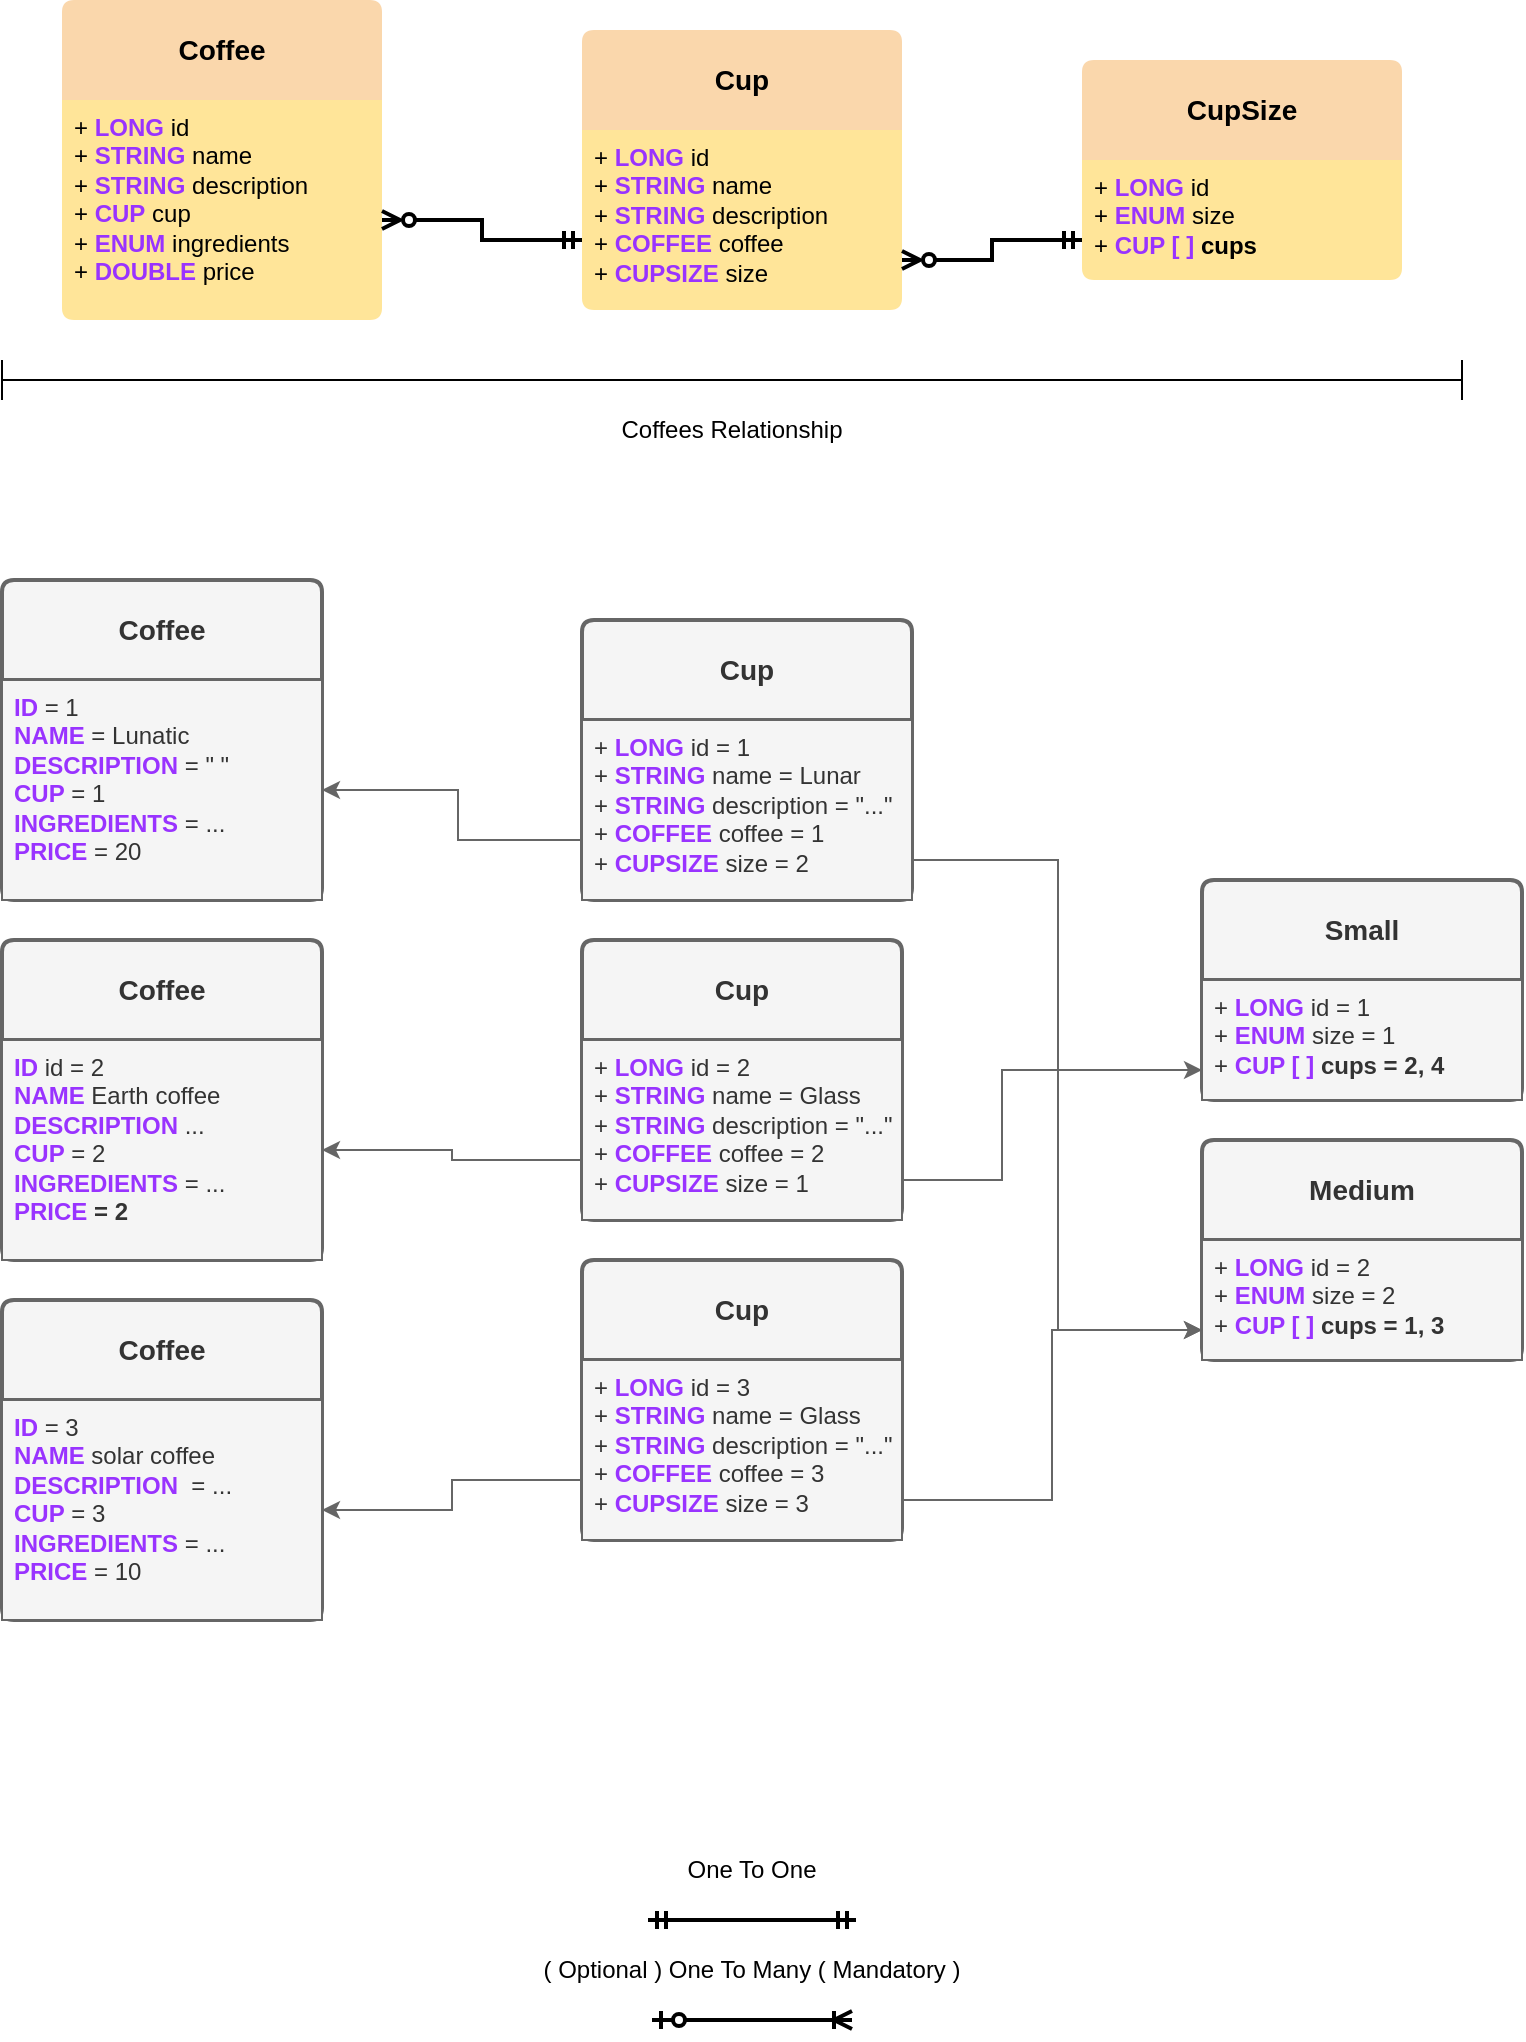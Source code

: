 <mxfile version="22.1.22" type="embed">
  <diagram id="R2lEEEUBdFMjLlhIrx00" name="Page-1">
    <mxGraphModel dx="1352" dy="758" grid="1" gridSize="10" guides="1" tooltips="1" connect="1" arrows="1" fold="1" page="1" pageScale="1" pageWidth="850" pageHeight="1100" background="none" math="0" shadow="0" extFonts="Permanent Marker^https://fonts.googleapis.com/css?family=Permanent+Marker">
      <root>
        <mxCell id="0" />
        <mxCell id="1" parent="0" />
        <mxCell id="c0POk-AYakL3CJ1UOKwH-1" value="&lt;b&gt;Coffee&lt;/b&gt;" style="swimlane;childLayout=stackLayout;horizontal=1;startSize=50;horizontalStack=0;rounded=1;fontSize=14;fontStyle=0;strokeWidth=2;resizeParent=0;resizeLast=1;shadow=0;dashed=0;align=center;arcSize=4;whiteSpace=wrap;html=1;fillColor=#fad7ac;strokeColor=none;gradientColor=none;swimlaneFillColor=#FFE599;" parent="1" vertex="1">
          <mxGeometry x="90" y="70" width="160" height="160" as="geometry" />
        </mxCell>
        <mxCell id="c0POk-AYakL3CJ1UOKwH-2" value="+ &lt;b&gt;&lt;font color=&quot;#9933ff&quot;&gt;LONG&lt;/font&gt;&lt;/b&gt; id&lt;div&gt;+ &lt;b&gt;&lt;font color=&quot;#9933ff&quot;&gt;STRING&lt;/font&gt;&lt;/b&gt; name&lt;/div&gt;&lt;div&gt;+ &lt;b&gt;&lt;font color=&quot;#9933ff&quot;&gt;STRING&lt;/font&gt;&lt;/b&gt; description&lt;br&gt;+ &lt;font color=&quot;#9933ff&quot;&gt;&lt;b&gt;CUP&lt;/b&gt;&lt;/font&gt; cup&lt;br&gt;+ &lt;b&gt;&lt;font color=&quot;#9933ff&quot;&gt;ENUM&lt;/font&gt;&lt;/b&gt; ingredients&lt;div&gt;+ &lt;b&gt;&lt;font color=&quot;#9933ff&quot;&gt;DOUBLE&lt;/font&gt;&lt;/b&gt; price&lt;/div&gt;&lt;/div&gt;" style="align=left;strokeColor=none;fillColor=none;spacingLeft=4;fontSize=12;verticalAlign=top;resizable=0;rotatable=0;part=1;html=1;" parent="c0POk-AYakL3CJ1UOKwH-1" vertex="1">
          <mxGeometry y="50" width="160" height="110" as="geometry" />
        </mxCell>
        <mxCell id="c0POk-AYakL3CJ1UOKwH-3" value="&lt;b&gt;Cup&lt;/b&gt;" style="swimlane;childLayout=stackLayout;horizontal=1;startSize=50;horizontalStack=0;rounded=1;fontSize=14;fontStyle=0;strokeWidth=2;resizeParent=0;resizeLast=1;shadow=0;dashed=0;align=center;arcSize=4;whiteSpace=wrap;html=1;fillColor=#fad7ac;strokeColor=none;gradientColor=none;swimlaneFillColor=#FFE599;" parent="1" vertex="1">
          <mxGeometry x="350" y="85" width="160" height="140" as="geometry" />
        </mxCell>
        <mxCell id="c0POk-AYakL3CJ1UOKwH-4" value="+ &lt;b&gt;&lt;font color=&quot;#9933ff&quot;&gt;LONG&lt;/font&gt;&lt;/b&gt; id&lt;div&gt;+ &lt;b&gt;&lt;font color=&quot;#9933ff&quot;&gt;STRING&lt;/font&gt;&lt;/b&gt; name&lt;/div&gt;&lt;div&gt;+ &lt;b&gt;&lt;font color=&quot;#9933ff&quot;&gt;STRING&lt;/font&gt;&lt;/b&gt; description&lt;br&gt;+ &lt;font color=&quot;#9933ff&quot;&gt;&lt;b&gt;COFFEE&lt;/b&gt;&lt;/font&gt;&amp;nbsp;coffee&lt;br&gt;+ &lt;font color=&quot;#9933ff&quot;&gt;&lt;b&gt;CUPSIZE&lt;/b&gt;&lt;/font&gt;&amp;nbsp;size&lt;/div&gt;" style="align=left;strokeColor=none;fillColor=none;spacingLeft=4;fontSize=12;verticalAlign=top;resizable=0;rotatable=0;part=1;html=1;" parent="c0POk-AYakL3CJ1UOKwH-3" vertex="1">
          <mxGeometry y="50" width="160" height="90" as="geometry" />
        </mxCell>
        <mxCell id="9" value="" style="edgeStyle=orthogonalEdgeStyle;rounded=0;orthogonalLoop=1;jettySize=auto;html=1;strokeWidth=2;endArrow=ERzeroToMany;endFill=0;startArrow=ERmandOne;startFill=0;" edge="1" parent="1" source="c0POk-AYakL3CJ1UOKwH-5" target="c0POk-AYakL3CJ1UOKwH-4">
          <mxGeometry relative="1" as="geometry">
            <Array as="points">
              <mxPoint x="555" y="190" />
              <mxPoint x="555" y="200" />
            </Array>
          </mxGeometry>
        </mxCell>
        <mxCell id="c0POk-AYakL3CJ1UOKwH-5" value="&lt;b&gt;CupSize&lt;/b&gt;" style="swimlane;childLayout=stackLayout;horizontal=1;startSize=50;horizontalStack=0;rounded=1;fontSize=14;fontStyle=0;strokeWidth=2;resizeParent=0;resizeLast=1;shadow=0;dashed=0;align=center;arcSize=4;whiteSpace=wrap;html=1;fillColor=#fad7ac;strokeColor=none;gradientColor=none;swimlaneFillColor=#FFE599;" parent="1" vertex="1">
          <mxGeometry x="600" y="100" width="160" height="110" as="geometry" />
        </mxCell>
        <mxCell id="c0POk-AYakL3CJ1UOKwH-6" value="+ &lt;b&gt;&lt;font color=&quot;#9933ff&quot;&gt;LONG&lt;/font&gt;&lt;/b&gt; id&lt;div&gt;+ &lt;b&gt;&lt;font color=&quot;#9933ff&quot;&gt;ENUM&lt;/font&gt;&lt;/b&gt;&amp;nbsp;size&lt;/div&gt;&lt;div&gt;+ &lt;b&gt;&lt;font color=&quot;#9933ff&quot;&gt;CUP [ ]&lt;/font&gt; cups&lt;/b&gt;&lt;/div&gt;" style="align=left;strokeColor=none;fillColor=none;spacingLeft=4;fontSize=12;verticalAlign=top;resizable=0;rotatable=0;part=1;html=1;" parent="c0POk-AYakL3CJ1UOKwH-5" vertex="1">
          <mxGeometry y="50" width="160" height="60" as="geometry" />
        </mxCell>
        <mxCell id="c0POk-AYakL3CJ1UOKwH-14" value="" style="edgeStyle=entityRelationEdgeStyle;fontSize=12;html=1;endArrow=ERoneToMany;startArrow=ERzeroToOne;rounded=0;strokeWidth=2;" parent="1" edge="1">
          <mxGeometry width="100" height="100" relative="1" as="geometry">
            <mxPoint x="385" y="1080" as="sourcePoint" />
            <mxPoint x="485" y="1080" as="targetPoint" />
            <Array as="points">
              <mxPoint x="395" y="1150" />
              <mxPoint x="465" y="1160" />
            </Array>
          </mxGeometry>
        </mxCell>
        <mxCell id="c0POk-AYakL3CJ1UOKwH-15" value="( Optional ) One To Many ( Mandatory )" style="text;html=1;align=center;verticalAlign=middle;whiteSpace=wrap;rounded=0;" parent="1" vertex="1">
          <mxGeometry x="320" y="1040" width="230" height="30" as="geometry" />
        </mxCell>
        <mxCell id="c0POk-AYakL3CJ1UOKwH-17" value="" style="edgeStyle=entityRelationEdgeStyle;fontSize=12;html=1;endArrow=ERmandOne;startArrow=ERmandOne;rounded=0;strokeWidth=2;entryX=0.025;entryY=0.133;entryDx=0;entryDy=0;entryPerimeter=0;" parent="1" edge="1">
          <mxGeometry width="100" height="100" relative="1" as="geometry">
            <mxPoint x="383" y="1030" as="sourcePoint" />
            <mxPoint x="487" y="1030" as="targetPoint" />
            <Array as="points">
              <mxPoint x="413" y="782.5" />
            </Array>
          </mxGeometry>
        </mxCell>
        <mxCell id="c0POk-AYakL3CJ1UOKwH-18" value="One To One" style="text;html=1;align=center;verticalAlign=middle;whiteSpace=wrap;rounded=0;" parent="1" vertex="1">
          <mxGeometry x="395" y="990" width="80" height="30" as="geometry" />
        </mxCell>
        <mxCell id="c0POk-AYakL3CJ1UOKwH-21" value="" style="shape=crossbar;whiteSpace=wrap;html=1;rounded=1;" parent="1" vertex="1">
          <mxGeometry x="60" y="250" width="730" height="20" as="geometry" />
        </mxCell>
        <mxCell id="c0POk-AYakL3CJ1UOKwH-22" value="Coffees Relationship" style="text;html=1;align=center;verticalAlign=middle;whiteSpace=wrap;rounded=0;" parent="1" vertex="1">
          <mxGeometry x="335" y="270" width="180" height="30" as="geometry" />
        </mxCell>
        <mxCell id="2" value="&lt;b&gt;Medium&lt;/b&gt;" style="swimlane;childLayout=stackLayout;horizontal=1;startSize=50;horizontalStack=0;rounded=1;fontSize=14;fontStyle=0;strokeWidth=2;resizeParent=0;resizeLast=1;shadow=0;dashed=0;align=center;arcSize=4;whiteSpace=wrap;html=1;fillColor=#f5f5f5;strokeColor=#666666;swimlaneFillColor=#FFE599;fontColor=#333333;" vertex="1" parent="1">
          <mxGeometry x="660" y="640" width="160" height="110" as="geometry" />
        </mxCell>
        <mxCell id="3" value="+ &lt;b&gt;&lt;font color=&quot;#9933ff&quot;&gt;LONG&lt;/font&gt;&lt;/b&gt;&amp;nbsp;id = 2&lt;div&gt;+ &lt;b&gt;&lt;font color=&quot;#9933ff&quot;&gt;ENUM&lt;/font&gt;&lt;/b&gt;&amp;nbsp;size = 2&lt;/div&gt;&lt;div&gt;+ &lt;b&gt;&lt;font color=&quot;#9933ff&quot;&gt;CUP [ ]&lt;/font&gt; cups = 1, 3&lt;/b&gt;&lt;/div&gt;" style="align=left;strokeColor=#666666;fillColor=#f5f5f5;spacingLeft=4;fontSize=12;verticalAlign=top;resizable=0;rotatable=0;part=1;html=1;fontColor=#333333;" vertex="1" parent="2">
          <mxGeometry y="50" width="160" height="60" as="geometry" />
        </mxCell>
        <mxCell id="10" value="" style="edgeStyle=orthogonalEdgeStyle;rounded=0;orthogonalLoop=1;jettySize=auto;html=1;strokeWidth=2;startArrow=ERmandOne;startFill=0;endArrow=ERzeroToMany;endFill=0;" edge="1" parent="1" source="c0POk-AYakL3CJ1UOKwH-4" target="c0POk-AYakL3CJ1UOKwH-2">
          <mxGeometry relative="1" as="geometry">
            <Array as="points">
              <mxPoint x="300" y="190" />
              <mxPoint x="300" y="180" />
            </Array>
          </mxGeometry>
        </mxCell>
        <mxCell id="30" style="edgeStyle=orthogonalEdgeStyle;rounded=0;orthogonalLoop=1;jettySize=auto;html=1;entryX=0;entryY=0.75;entryDx=0;entryDy=0;fillColor=#f5f5f5;strokeColor=#666666;" edge="1" parent="1" source="11" target="3">
          <mxGeometry relative="1" as="geometry">
            <Array as="points">
              <mxPoint x="588" y="500" />
              <mxPoint x="588" y="735" />
            </Array>
          </mxGeometry>
        </mxCell>
        <mxCell id="33" style="edgeStyle=orthogonalEdgeStyle;rounded=0;orthogonalLoop=1;jettySize=auto;html=1;fillColor=#f5f5f5;strokeColor=#666666;" edge="1" parent="1" source="11" target="20">
          <mxGeometry relative="1" as="geometry">
            <Array as="points">
              <mxPoint x="288" y="490" />
              <mxPoint x="288" y="465" />
            </Array>
          </mxGeometry>
        </mxCell>
        <mxCell id="11" value="&lt;b&gt;Cup&lt;/b&gt;" style="swimlane;childLayout=stackLayout;horizontal=1;startSize=50;horizontalStack=0;rounded=1;fontSize=14;fontStyle=0;strokeWidth=2;resizeParent=0;resizeLast=1;shadow=0;dashed=0;align=center;arcSize=4;whiteSpace=wrap;html=1;fillColor=#f5f5f5;strokeColor=#666666;swimlaneFillColor=#FFE599;fontColor=#333333;" vertex="1" parent="1">
          <mxGeometry x="350" y="380" width="165" height="140" as="geometry" />
        </mxCell>
        <mxCell id="12" value="+ &lt;b&gt;&lt;font color=&quot;#9933ff&quot;&gt;LONG&lt;/font&gt;&lt;/b&gt; id = 1&lt;div&gt;+ &lt;b&gt;&lt;font color=&quot;#9933ff&quot;&gt;STRING&lt;/font&gt;&lt;/b&gt; name = Lunar&lt;/div&gt;&lt;div&gt;+ &lt;b&gt;&lt;font color=&quot;#9933ff&quot;&gt;STRING&lt;/font&gt;&lt;/b&gt; description = &quot;...&quot;&lt;br&gt;+ &lt;font color=&quot;#9933ff&quot;&gt;&lt;b&gt;COFFEE&lt;/b&gt;&lt;/font&gt;&amp;nbsp;coffee = 1&lt;br&gt;+ &lt;font color=&quot;#9933ff&quot;&gt;&lt;b&gt;CUPSIZE&lt;/b&gt;&lt;/font&gt;&amp;nbsp;size = 2&lt;/div&gt;" style="align=left;strokeColor=#666666;fillColor=#f5f5f5;spacingLeft=4;fontSize=12;verticalAlign=top;resizable=0;rotatable=0;part=1;html=1;fontColor=#333333;" vertex="1" parent="11">
          <mxGeometry y="50" width="165" height="90" as="geometry" />
        </mxCell>
        <mxCell id="32" style="edgeStyle=orthogonalEdgeStyle;rounded=0;orthogonalLoop=1;jettySize=auto;html=1;entryX=0;entryY=0.75;entryDx=0;entryDy=0;fillColor=#f5f5f5;strokeColor=#666666;" edge="1" parent="1" source="13" target="16">
          <mxGeometry relative="1" as="geometry">
            <Array as="points">
              <mxPoint x="560" y="660" />
              <mxPoint x="560" y="605" />
            </Array>
          </mxGeometry>
        </mxCell>
        <mxCell id="13" value="&lt;b&gt;Cup&lt;/b&gt;" style="swimlane;childLayout=stackLayout;horizontal=1;startSize=50;horizontalStack=0;rounded=1;fontSize=14;fontStyle=0;strokeWidth=2;resizeParent=0;resizeLast=1;shadow=0;dashed=0;align=center;arcSize=4;whiteSpace=wrap;html=1;fillColor=#f5f5f5;strokeColor=#666666;swimlaneFillColor=#FFE599;fontColor=#333333;" vertex="1" parent="1">
          <mxGeometry x="350" y="540" width="160" height="140" as="geometry" />
        </mxCell>
        <mxCell id="14" value="+ &lt;b&gt;&lt;font color=&quot;#9933ff&quot;&gt;LONG&lt;/font&gt;&lt;/b&gt; id = 2&lt;div&gt;+ &lt;b&gt;&lt;font color=&quot;#9933ff&quot;&gt;STRING&lt;/font&gt;&lt;/b&gt; name = Glass&lt;/div&gt;&lt;div&gt;+ &lt;b&gt;&lt;font color=&quot;#9933ff&quot;&gt;STRING&lt;/font&gt;&lt;/b&gt; description = &quot;...&quot;&lt;br&gt;+ &lt;font color=&quot;#9933ff&quot;&gt;&lt;b&gt;COFFEE&lt;/b&gt;&lt;/font&gt;&amp;nbsp;coffee = 2&lt;br&gt;+ &lt;font color=&quot;#9933ff&quot;&gt;&lt;b&gt;CUPSIZE&lt;/b&gt;&lt;/font&gt;&amp;nbsp;size = 1&lt;/div&gt;" style="align=left;strokeColor=#666666;fillColor=#f5f5f5;spacingLeft=4;fontSize=12;verticalAlign=top;resizable=0;rotatable=0;part=1;html=1;fontColor=#333333;" vertex="1" parent="13">
          <mxGeometry y="50" width="160" height="90" as="geometry" />
        </mxCell>
        <mxCell id="15" value="&lt;b&gt;Small&lt;/b&gt;" style="swimlane;childLayout=stackLayout;horizontal=1;startSize=50;horizontalStack=0;rounded=1;fontSize=14;fontStyle=0;strokeWidth=2;resizeParent=0;resizeLast=1;shadow=0;dashed=0;align=center;arcSize=4;whiteSpace=wrap;html=1;fillColor=#f5f5f5;strokeColor=#666666;swimlaneFillColor=#FFE599;fontColor=#333333;" vertex="1" parent="1">
          <mxGeometry x="660" y="510" width="160" height="110" as="geometry" />
        </mxCell>
        <mxCell id="16" value="+ &lt;b&gt;&lt;font color=&quot;#9933ff&quot;&gt;LONG&lt;/font&gt;&lt;/b&gt;&amp;nbsp;id = 1&lt;div&gt;+ &lt;b&gt;&lt;font color=&quot;#9933ff&quot;&gt;ENUM&lt;/font&gt;&lt;/b&gt;&amp;nbsp;size = 1&lt;/div&gt;&lt;div&gt;+ &lt;b&gt;&lt;font color=&quot;#9933ff&quot;&gt;CUP [ ]&lt;/font&gt; cups = 2, 4&lt;/b&gt;&lt;/div&gt;" style="align=left;strokeColor=#666666;fillColor=#f5f5f5;spacingLeft=4;fontSize=12;verticalAlign=top;resizable=0;rotatable=0;part=1;html=1;fontColor=#333333;" vertex="1" parent="15">
          <mxGeometry y="50" width="160" height="60" as="geometry" />
        </mxCell>
        <mxCell id="31" style="edgeStyle=orthogonalEdgeStyle;rounded=0;orthogonalLoop=1;jettySize=auto;html=1;entryX=0;entryY=0.75;entryDx=0;entryDy=0;fillColor=#f5f5f5;strokeColor=#666666;" edge="1" parent="1" source="17" target="3">
          <mxGeometry relative="1" as="geometry">
            <Array as="points">
              <mxPoint x="585" y="820" />
              <mxPoint x="585" y="735" />
            </Array>
          </mxGeometry>
        </mxCell>
        <mxCell id="35" style="edgeStyle=orthogonalEdgeStyle;rounded=0;orthogonalLoop=1;jettySize=auto;html=1;fillColor=#f5f5f5;strokeColor=#666666;" edge="1" parent="1" source="17" target="24">
          <mxGeometry relative="1" as="geometry">
            <Array as="points">
              <mxPoint x="285" y="810" />
              <mxPoint x="285" y="825" />
            </Array>
          </mxGeometry>
        </mxCell>
        <mxCell id="17" value="&lt;b&gt;Cup&lt;/b&gt;" style="swimlane;childLayout=stackLayout;horizontal=1;startSize=50;horizontalStack=0;rounded=1;fontSize=14;fontStyle=0;strokeWidth=2;resizeParent=0;resizeLast=1;shadow=0;dashed=0;align=center;arcSize=4;whiteSpace=wrap;html=1;fillColor=#f5f5f5;strokeColor=#666666;swimlaneFillColor=#FFE599;fontColor=#333333;" vertex="1" parent="1">
          <mxGeometry x="350" y="700" width="160" height="140" as="geometry" />
        </mxCell>
        <mxCell id="18" value="+ &lt;b&gt;&lt;font color=&quot;#9933ff&quot;&gt;LONG&lt;/font&gt;&lt;/b&gt; id = 3&lt;div&gt;+ &lt;b&gt;&lt;font color=&quot;#9933ff&quot;&gt;STRING&lt;/font&gt;&lt;/b&gt; name = Glass&lt;/div&gt;&lt;div&gt;+ &lt;b&gt;&lt;font color=&quot;#9933ff&quot;&gt;STRING&lt;/font&gt;&lt;/b&gt; description = &quot;...&quot;&lt;br&gt;+ &lt;font color=&quot;#9933ff&quot;&gt;&lt;b&gt;COFFEE&lt;/b&gt;&lt;/font&gt;&amp;nbsp;coffee = 3&lt;br&gt;+ &lt;font color=&quot;#9933ff&quot;&gt;&lt;b&gt;CUPSIZE&lt;/b&gt;&lt;/font&gt;&amp;nbsp;size = 3&lt;/div&gt;" style="align=left;strokeColor=#666666;fillColor=#f5f5f5;spacingLeft=4;fontSize=12;verticalAlign=top;resizable=0;rotatable=0;part=1;html=1;fontColor=#333333;" vertex="1" parent="17">
          <mxGeometry y="50" width="160" height="90" as="geometry" />
        </mxCell>
        <mxCell id="19" value="&lt;b&gt;Coffee&lt;/b&gt;" style="swimlane;childLayout=stackLayout;horizontal=1;startSize=50;horizontalStack=0;rounded=1;fontSize=14;fontStyle=0;strokeWidth=2;resizeParent=0;resizeLast=1;shadow=0;dashed=0;align=center;arcSize=4;whiteSpace=wrap;html=1;fillColor=#f5f5f5;strokeColor=#666666;swimlaneFillColor=#FFE599;fontColor=#333333;" vertex="1" parent="1">
          <mxGeometry x="60" y="360" width="160" height="160" as="geometry" />
        </mxCell>
        <mxCell id="20" value="&lt;font color=&quot;#9933ff&quot;&gt;&lt;b&gt;ID&lt;/b&gt;&lt;/font&gt;&amp;nbsp;= 1&lt;div&gt;&lt;b&gt;&lt;font color=&quot;#9933ff&quot;&gt;NAME&lt;/font&gt;&lt;/b&gt;&amp;nbsp;= Lunatic&lt;/div&gt;&lt;div&gt;&lt;b&gt;&lt;font color=&quot;#9933ff&quot;&gt;DESCRIPTION&lt;/font&gt;&lt;/b&gt;&amp;nbsp;= &quot; &quot;&lt;br&gt;&lt;font color=&quot;#9933ff&quot;&gt;&lt;b&gt;CUP&lt;/b&gt;&lt;/font&gt;&amp;nbsp;= 1&lt;br&gt;&lt;b&gt;&lt;font color=&quot;#9933ff&quot;&gt;INGREDIENTS&lt;/font&gt;&lt;/b&gt;&amp;nbsp;= ...&lt;div&gt;&lt;b&gt;&lt;font color=&quot;#9933ff&quot;&gt;PRICE&lt;/font&gt;&lt;/b&gt;&amp;nbsp;= 20&lt;/div&gt;&lt;/div&gt;" style="align=left;strokeColor=#666666;fillColor=#f5f5f5;spacingLeft=4;fontSize=12;verticalAlign=top;resizable=0;rotatable=0;part=1;html=1;fontColor=#333333;" vertex="1" parent="19">
          <mxGeometry y="50" width="160" height="110" as="geometry" />
        </mxCell>
        <mxCell id="21" value="&lt;b&gt;Coffee&lt;/b&gt;" style="swimlane;childLayout=stackLayout;horizontal=1;startSize=50;horizontalStack=0;rounded=1;fontSize=14;fontStyle=0;strokeWidth=2;resizeParent=0;resizeLast=1;shadow=0;dashed=0;align=center;arcSize=4;whiteSpace=wrap;html=1;fillColor=#f5f5f5;strokeColor=#666666;swimlaneFillColor=#FFE599;fontColor=#333333;" vertex="1" parent="1">
          <mxGeometry x="60" y="540" width="160" height="160" as="geometry" />
        </mxCell>
        <mxCell id="22" value="&lt;b&gt;&lt;font color=&quot;#9933ff&quot;&gt;ID&lt;/font&gt;&lt;/b&gt; id = 2&lt;div&gt;&lt;b&gt;&lt;font color=&quot;#9933ff&quot;&gt;NAME&lt;/font&gt;&lt;/b&gt;&amp;nbsp;Earth coffee&lt;/div&gt;&lt;div&gt;&lt;b&gt;&lt;font color=&quot;#9933ff&quot;&gt;DESCRIPTION&lt;/font&gt;&lt;/b&gt; ...&lt;br&gt;&lt;font color=&quot;#9933ff&quot;&gt;&lt;b&gt;CUP&lt;/b&gt;&lt;/font&gt;&amp;nbsp;= 2&lt;br&gt;&lt;b&gt;&lt;font color=&quot;#9933ff&quot;&gt;INGREDIENTS&lt;/font&gt;&lt;/b&gt;&amp;nbsp;= ...&lt;div&gt;&lt;b&gt;&lt;font color=&quot;#9933ff&quot;&gt;PRICE&lt;/font&gt;&amp;nbsp;= 2&lt;/b&gt;&lt;/div&gt;&lt;/div&gt;" style="align=left;strokeColor=#666666;fillColor=#f5f5f5;spacingLeft=4;fontSize=12;verticalAlign=top;resizable=0;rotatable=0;part=1;html=1;fontColor=#333333;" vertex="1" parent="21">
          <mxGeometry y="50" width="160" height="110" as="geometry" />
        </mxCell>
        <mxCell id="23" value="&lt;b&gt;Coffee&lt;/b&gt;" style="swimlane;childLayout=stackLayout;horizontal=1;startSize=50;horizontalStack=0;rounded=1;fontSize=14;fontStyle=0;strokeWidth=2;resizeParent=0;resizeLast=1;shadow=0;dashed=0;align=center;arcSize=4;whiteSpace=wrap;html=1;fillColor=#f5f5f5;strokeColor=#666666;swimlaneFillColor=#FFE599;fontColor=#333333;" vertex="1" parent="1">
          <mxGeometry x="60" y="720" width="160" height="160" as="geometry" />
        </mxCell>
        <mxCell id="24" value="&lt;b&gt;&lt;font color=&quot;#9933ff&quot;&gt;ID&lt;/font&gt;&lt;/b&gt;&amp;nbsp;= 3&lt;div&gt;&lt;b&gt;&lt;font color=&quot;#9933ff&quot;&gt;NAME&lt;/font&gt;&lt;/b&gt;&amp;nbsp;solar coffee&lt;/div&gt;&lt;div&gt;&lt;b&gt;&lt;font color=&quot;#9933ff&quot;&gt;DESCRIPTION&lt;/font&gt;&lt;/b&gt;&amp;nbsp; = ...&lt;br&gt;&lt;font color=&quot;#9933ff&quot;&gt;&lt;b&gt;CUP&lt;/b&gt;&lt;/font&gt;&amp;nbsp;= 3&lt;br&gt;&lt;b&gt;&lt;font color=&quot;#9933ff&quot;&gt;INGREDIENTS&lt;/font&gt;&lt;/b&gt;&amp;nbsp;= ...&lt;div&gt;&lt;b&gt;&lt;font color=&quot;#9933ff&quot;&gt;PRICE&lt;/font&gt;&lt;/b&gt;&amp;nbsp;= 10&lt;/div&gt;&lt;/div&gt;" style="align=left;strokeColor=#666666;fillColor=#f5f5f5;spacingLeft=4;fontSize=12;verticalAlign=top;resizable=0;rotatable=0;part=1;html=1;fontColor=#333333;" vertex="1" parent="23">
          <mxGeometry y="50" width="160" height="110" as="geometry" />
        </mxCell>
        <mxCell id="34" style="edgeStyle=orthogonalEdgeStyle;rounded=0;orthogonalLoop=1;jettySize=auto;html=1;fillColor=#f5f5f5;strokeColor=#666666;" edge="1" parent="1" source="14" target="22">
          <mxGeometry relative="1" as="geometry">
            <Array as="points">
              <mxPoint x="285" y="650" />
              <mxPoint x="285" y="645" />
            </Array>
          </mxGeometry>
        </mxCell>
      </root>
    </mxGraphModel>
  </diagram>
</mxfile>
